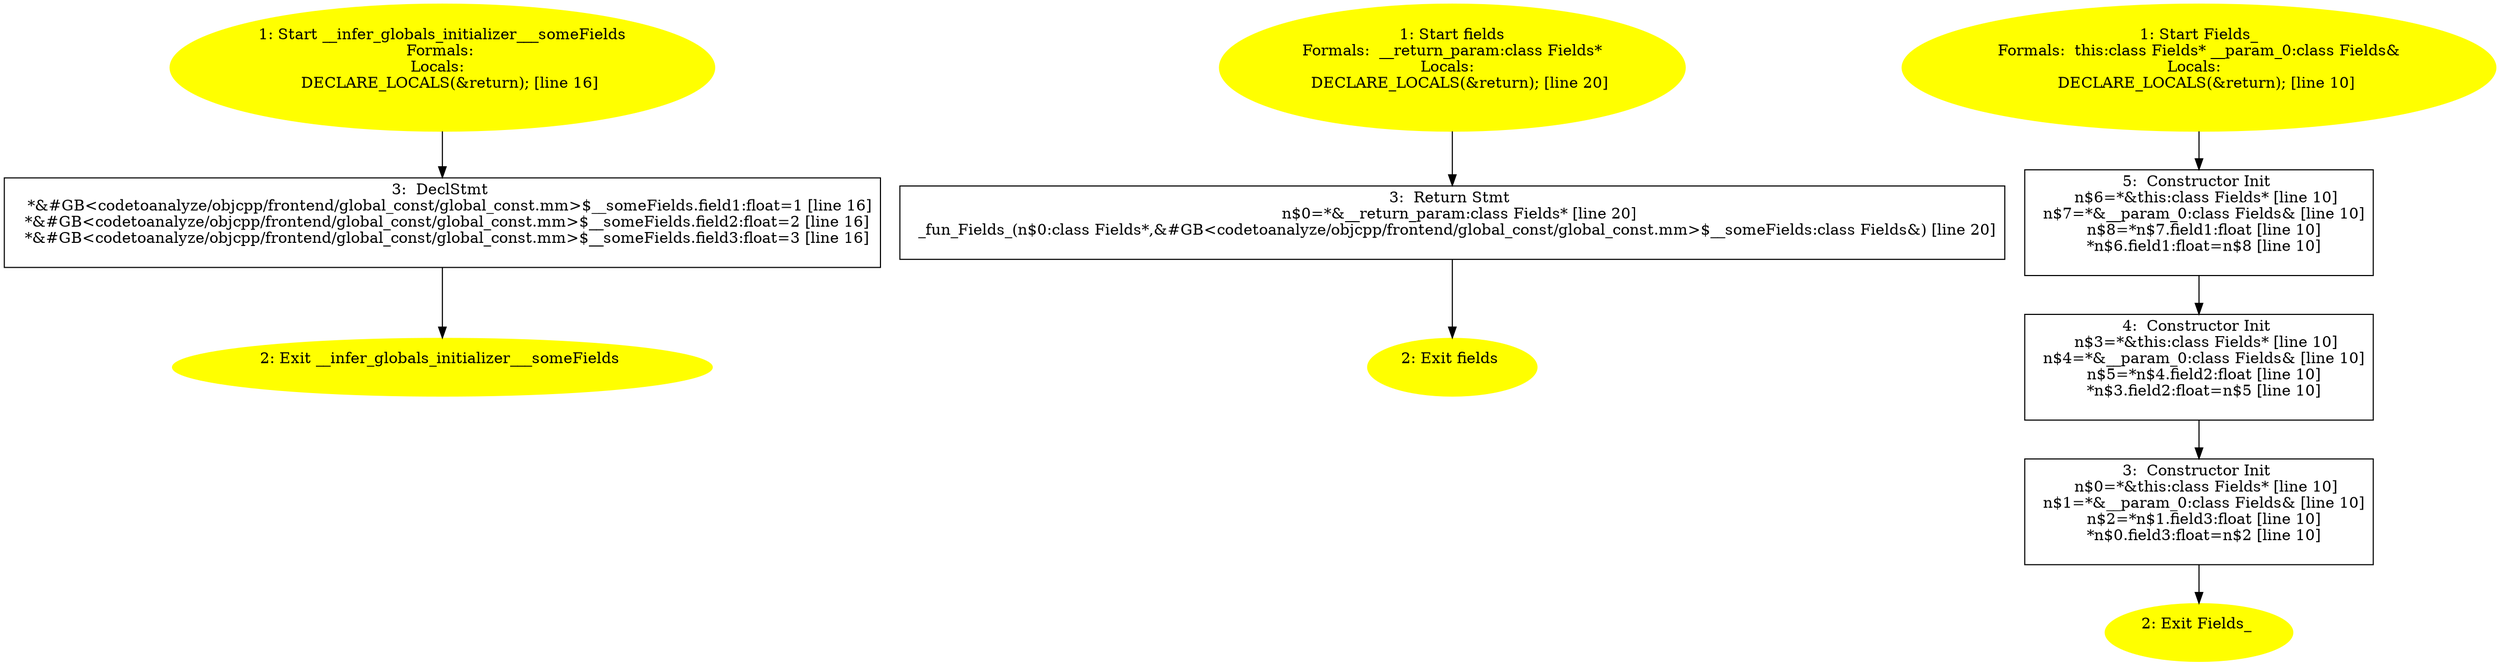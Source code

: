 /* @generated */
digraph iCFG {
"__infer_globals_initializer___someFields.1930c0ca3aad91e2bee375979857d426_1" [label="1: Start __infer_globals_initializer___someFields\nFormals: \nLocals:  \n   DECLARE_LOCALS(&return); [line 16]\n " color=yellow style=filled]
	

	 "__infer_globals_initializer___someFields.1930c0ca3aad91e2bee375979857d426_1" -> "__infer_globals_initializer___someFields.1930c0ca3aad91e2bee375979857d426_3" ;
"__infer_globals_initializer___someFields.1930c0ca3aad91e2bee375979857d426_2" [label="2: Exit __infer_globals_initializer___someFields \n  " color=yellow style=filled]
	

"__infer_globals_initializer___someFields.1930c0ca3aad91e2bee375979857d426_3" [label="3:  DeclStmt \n   *&#GB<codetoanalyze/objcpp/frontend/global_const/global_const.mm>$__someFields.field1:float=1 [line 16]\n  *&#GB<codetoanalyze/objcpp/frontend/global_const/global_const.mm>$__someFields.field2:float=2 [line 16]\n  *&#GB<codetoanalyze/objcpp/frontend/global_const/global_const.mm>$__someFields.field3:float=3 [line 16]\n " shape="box"]
	

	 "__infer_globals_initializer___someFields.1930c0ca3aad91e2bee375979857d426_3" -> "__infer_globals_initializer___someFields.1930c0ca3aad91e2bee375979857d426_2" ;
"fields#_Z6fieldsv.9f46b295429b26ed77896571ab767beb_1" [label="1: Start fields\nFormals:  __return_param:class Fields*\nLocals:  \n   DECLARE_LOCALS(&return); [line 20]\n " color=yellow style=filled]
	

	 "fields#_Z6fieldsv.9f46b295429b26ed77896571ab767beb_1" -> "fields#_Z6fieldsv.9f46b295429b26ed77896571ab767beb_3" ;
"fields#_Z6fieldsv.9f46b295429b26ed77896571ab767beb_2" [label="2: Exit fields \n  " color=yellow style=filled]
	

"fields#_Z6fieldsv.9f46b295429b26ed77896571ab767beb_3" [label="3:  Return Stmt \n   n$0=*&__return_param:class Fields* [line 20]\n  _fun_Fields_(n$0:class Fields*,&#GB<codetoanalyze/objcpp/frontend/global_const/global_const.mm>$__someFields:class Fields&) [line 20]\n " shape="box"]
	

	 "fields#_Z6fieldsv.9f46b295429b26ed77896571ab767beb_3" -> "fields#_Z6fieldsv.9f46b295429b26ed77896571ab767beb_2" ;
"#Fields#{_ZN6FieldsC1ERKS_|constexpr}.d1d82aaaf6abb5d9e6bf3c5afdd2116d_1" [label="1: Start Fields_\nFormals:  this:class Fields* __param_0:class Fields&\nLocals:  \n   DECLARE_LOCALS(&return); [line 10]\n " color=yellow style=filled]
	

	 "#Fields#{_ZN6FieldsC1ERKS_|constexpr}.d1d82aaaf6abb5d9e6bf3c5afdd2116d_1" -> "#Fields#{_ZN6FieldsC1ERKS_|constexpr}.d1d82aaaf6abb5d9e6bf3c5afdd2116d_5" ;
"#Fields#{_ZN6FieldsC1ERKS_|constexpr}.d1d82aaaf6abb5d9e6bf3c5afdd2116d_2" [label="2: Exit Fields_ \n  " color=yellow style=filled]
	

"#Fields#{_ZN6FieldsC1ERKS_|constexpr}.d1d82aaaf6abb5d9e6bf3c5afdd2116d_3" [label="3:  Constructor Init \n   n$0=*&this:class Fields* [line 10]\n  n$1=*&__param_0:class Fields& [line 10]\n  n$2=*n$1.field3:float [line 10]\n  *n$0.field3:float=n$2 [line 10]\n " shape="box"]
	

	 "#Fields#{_ZN6FieldsC1ERKS_|constexpr}.d1d82aaaf6abb5d9e6bf3c5afdd2116d_3" -> "#Fields#{_ZN6FieldsC1ERKS_|constexpr}.d1d82aaaf6abb5d9e6bf3c5afdd2116d_2" ;
"#Fields#{_ZN6FieldsC1ERKS_|constexpr}.d1d82aaaf6abb5d9e6bf3c5afdd2116d_4" [label="4:  Constructor Init \n   n$3=*&this:class Fields* [line 10]\n  n$4=*&__param_0:class Fields& [line 10]\n  n$5=*n$4.field2:float [line 10]\n  *n$3.field2:float=n$5 [line 10]\n " shape="box"]
	

	 "#Fields#{_ZN6FieldsC1ERKS_|constexpr}.d1d82aaaf6abb5d9e6bf3c5afdd2116d_4" -> "#Fields#{_ZN6FieldsC1ERKS_|constexpr}.d1d82aaaf6abb5d9e6bf3c5afdd2116d_3" ;
"#Fields#{_ZN6FieldsC1ERKS_|constexpr}.d1d82aaaf6abb5d9e6bf3c5afdd2116d_5" [label="5:  Constructor Init \n   n$6=*&this:class Fields* [line 10]\n  n$7=*&__param_0:class Fields& [line 10]\n  n$8=*n$7.field1:float [line 10]\n  *n$6.field1:float=n$8 [line 10]\n " shape="box"]
	

	 "#Fields#{_ZN6FieldsC1ERKS_|constexpr}.d1d82aaaf6abb5d9e6bf3c5afdd2116d_5" -> "#Fields#{_ZN6FieldsC1ERKS_|constexpr}.d1d82aaaf6abb5d9e6bf3c5afdd2116d_4" ;
}
